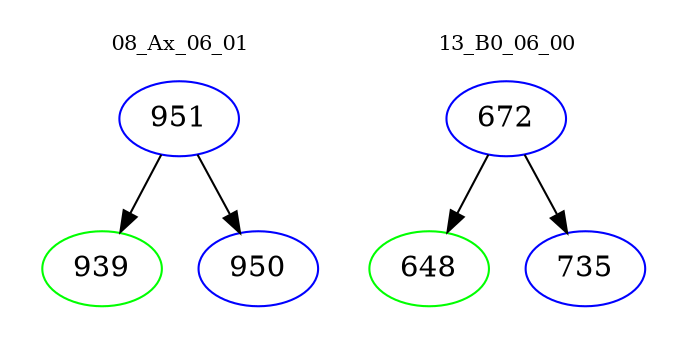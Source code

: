 digraph{
subgraph cluster_0 {
color = white
label = "08_Ax_06_01";
fontsize=10;
T0_951 [label="951", color="blue"]
T0_951 -> T0_939 [color="black"]
T0_939 [label="939", color="green"]
T0_951 -> T0_950 [color="black"]
T0_950 [label="950", color="blue"]
}
subgraph cluster_1 {
color = white
label = "13_B0_06_00";
fontsize=10;
T1_672 [label="672", color="blue"]
T1_672 -> T1_648 [color="black"]
T1_648 [label="648", color="green"]
T1_672 -> T1_735 [color="black"]
T1_735 [label="735", color="blue"]
}
}
